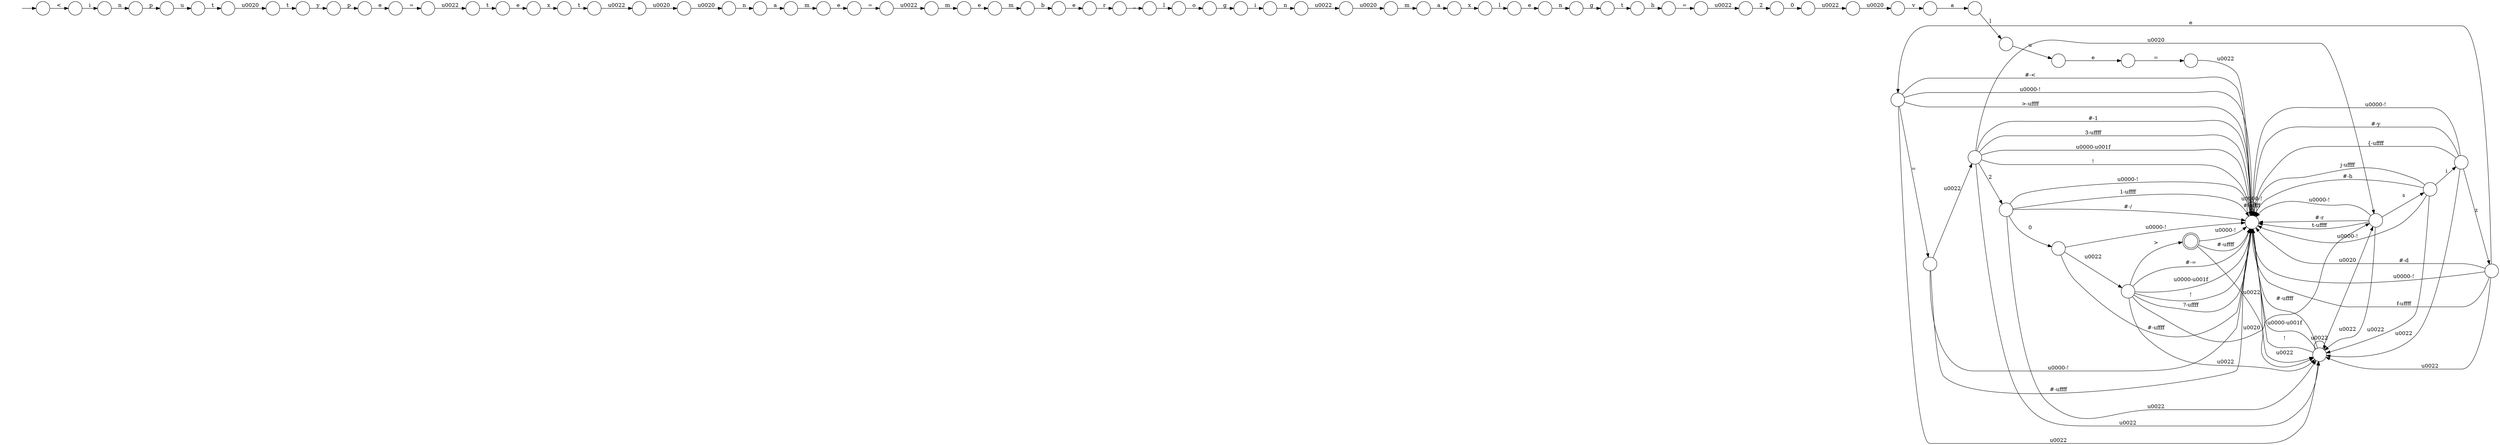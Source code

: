 digraph Automaton {
  rankdir = LR;
  0 [shape=circle,label=""];
  0 -> 51 [label="="]
  0 -> 18 [label="\u0022"]
  0 -> 39 [label="#-<"]
  0 -> 39 [label="\u0000-!"]
  0 -> 39 [label=">-\uffff"]
  1 [shape=circle,label=""];
  1 -> 15 [label="a"]
  2 [shape=circle,label=""];
  2 -> 52 [label="i"]
  3 [shape=circle,label=""];
  3 -> 53 [label="l"]
  4 [shape=circle,label=""];
  4 -> 1 [label="n"]
  5 [shape=circle,label=""];
  5 -> 58 [label="p"]
  6 [shape=circle,label=""];
  6 -> 42 [label="t"]
  7 [shape=circle,label=""];
  7 -> 39 [label="\u0022"]
  8 [shape=circle,label=""];
  8 -> 7 [label="="]
  9 [shape=circle,label=""];
  9 -> 41 [label="e"]
  10 [shape=circle,label=""];
  10 -> 72 [label="e"]
  11 [shape=circle,label=""];
  11 -> 36 [label="n"]
  12 [shape=circle,label=""];
  12 -> 8 [label="e"]
  13 [shape=circle,label=""];
  13 -> 64 [label="\u0020"]
  14 [shape=circle,label=""];
  14 -> 38 [label="2"]
  15 [shape=circle,label=""];
  15 -> 69 [label="m"]
  16 [shape=circle,label=""];
  16 -> 5 [label="y"]
  17 [shape=circle,label=""];
  17 -> 18 [label="\u0022"]
  17 -> 39 [label="\u0000-!"]
  17 -> 39 [label="#-r"]
  17 -> 26 [label="s"]
  17 -> 39 [label="t-\uffff"]
  18 [shape=circle,label=""];
  18 -> 18 [label="\u0022"]
  18 -> 39 [label="#-\uffff"]
  18 -> 39 [label="\u0000-\u001f"]
  18 -> 17 [label="\u0020"]
  18 -> 39 [label="!"]
  19 [shape=circle,label=""];
  19 -> 29 [label="v"]
  20 [shape=circle,label=""];
  20 -> 60 [label="\u0022"]
  21 [shape=doublecircle,label=""];
  21 -> 18 [label="\u0022"]
  21 -> 39 [label="#-\uffff"]
  21 -> 39 [label="\u0000-!"]
  22 [shape=circle,label=""];
  22 -> 28 [label="h"]
  23 [shape=circle,label=""];
  23 -> 68 [label="="]
  24 [shape=circle,label=""];
  24 -> 16 [label="t"]
  25 [shape=circle,label=""];
  25 -> 4 [label="\u0020"]
  26 [shape=circle,label=""];
  26 -> 18 [label="\u0022"]
  26 -> 39 [label="\u0000-!"]
  26 -> 47 [label="i"]
  26 -> 39 [label="#-h"]
  26 -> 39 [label="j-\uffff"]
  27 [shape=circle,label=""];
  27 -> 19 [label="\u0020"]
  28 [shape=circle,label=""];
  28 -> 67 [label="="]
  29 [shape=circle,label=""];
  29 -> 3 [label="a"]
  30 [shape=circle,label=""];
  30 -> 56 [label="\u0022"]
  30 -> 39 [label="#-\uffff"]
  30 -> 39 [label="\u0000-!"]
  31 [shape=circle,label=""];
  31 -> 25 [label="\u0020"]
  32 [shape=circle,label=""];
  32 -> 57 [label="a"]
  33 [shape=circle,label=""];
  33 -> 6 [label="x"]
  34 [shape=circle,label=""];
  34 -> 22 [label="t"]
  35 [shape=circle,label=""];
  35 -> 33 [label="e"]
  36 [shape=circle,label=""];
  36 -> 40 [label="p"]
  37 [shape=circle,label=""];
  37 -> 43 [label="o"]
  38 [shape=circle,label=""];
  38 -> 70 [label="0"]
  39 [shape=circle,label=""];
  39 -> 18 [label="\u0022"]
  39 -> 39 [label="#-\uffff"]
  39 -> 39 [label="\u0000-!"]
  40 [shape=circle,label=""];
  40 -> 45 [label="u"]
  41 [shape=circle,label=""];
  41 -> 63 [label="r"]
  42 [shape=circle,label=""];
  42 -> 31 [label="\u0022"]
  43 [shape=circle,label=""];
  43 -> 2 [label="g"]
  44 [shape=circle,label=""];
  44 -> 18 [label="\u0022"]
  44 -> 39 [label="\u0000-!"]
  44 -> 39 [label="1-\uffff"]
  44 -> 30 [label="0"]
  44 -> 39 [label="#-/"]
  45 [shape=circle,label=""];
  45 -> 65 [label="t"]
  46 [shape=circle,label=""];
  46 -> 18 [label="\u0022"]
  46 -> 39 [label="\u0000-!"]
  46 -> 0 [label="e"]
  46 -> 39 [label="f-\uffff"]
  46 -> 39 [label="#-d"]
  47 [shape=circle,label=""];
  47 -> 46 [label="z"]
  47 -> 18 [label="\u0022"]
  47 -> 39 [label="\u0000-!"]
  47 -> 39 [label="#-y"]
  47 -> 39 [label="{-\uffff"]
  48 [shape=circle,label=""];
  48 -> 34 [label="g"]
  49 [shape=circle,label=""];
  49 -> 9 [label="b"]
  50 [shape=circle,label=""];
  initial [shape=plaintext,label=""];
  initial -> 50
  50 -> 61 [label="<"]
  51 [shape=circle,label=""];
  51 -> 59 [label="\u0022"]
  51 -> 39 [label="#-\uffff"]
  51 -> 39 [label="\u0000-!"]
  52 [shape=circle,label=""];
  52 -> 55 [label="n"]
  53 [shape=circle,label=""];
  53 -> 12 [label="u"]
  54 [shape=circle,label=""];
  54 -> 37 [label="l"]
  55 [shape=circle,label=""];
  55 -> 13 [label="\u0022"]
  56 [shape=circle,label=""];
  56 -> 18 [label="\u0022"]
  56 -> 39 [label="#-="]
  56 -> 21 [label=">"]
  56 -> 39 [label="\u0000-\u001f"]
  56 -> 17 [label="\u0020"]
  56 -> 39 [label="!"]
  56 -> 39 [label="?-\uffff"]
  57 [shape=circle,label=""];
  57 -> 66 [label="x"]
  58 [shape=circle,label=""];
  58 -> 23 [label="e"]
  59 [shape=circle,label=""];
  59 -> 18 [label="\u0022"]
  59 -> 44 [label="2"]
  59 -> 39 [label="#-1"]
  59 -> 39 [label="3-\uffff"]
  59 -> 39 [label="\u0000-\u001f"]
  59 -> 17 [label="\u0020"]
  59 -> 39 [label="!"]
  60 [shape=circle,label=""];
  60 -> 10 [label="m"]
  61 [shape=circle,label=""];
  61 -> 11 [label="i"]
  62 [shape=circle,label=""];
  62 -> 20 [label="="]
  63 [shape=circle,label=""];
  63 -> 54 [label="_"]
  64 [shape=circle,label=""];
  64 -> 32 [label="m"]
  65 [shape=circle,label=""];
  65 -> 24 [label="\u0020"]
  66 [shape=circle,label=""];
  66 -> 71 [label="l"]
  67 [shape=circle,label=""];
  67 -> 14 [label="\u0022"]
  68 [shape=circle,label=""];
  68 -> 74 [label="\u0022"]
  69 [shape=circle,label=""];
  69 -> 62 [label="e"]
  70 [shape=circle,label=""];
  70 -> 27 [label="\u0022"]
  71 [shape=circle,label=""];
  71 -> 73 [label="e"]
  72 [shape=circle,label=""];
  72 -> 49 [label="m"]
  73 [shape=circle,label=""];
  73 -> 48 [label="n"]
  74 [shape=circle,label=""];
  74 -> 35 [label="t"]
}

